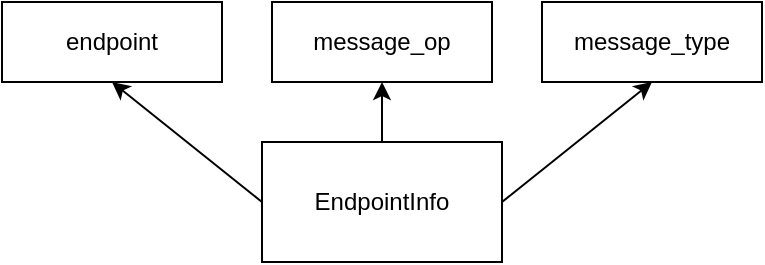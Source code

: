 <mxfile version="24.6.4" type="device">
  <diagram name="Page-1" id="x2sBnHPqiDliDDTYoS2s">
    <mxGraphModel dx="1242" dy="785" grid="1" gridSize="10" guides="1" tooltips="1" connect="1" arrows="1" fold="1" page="1" pageScale="1" pageWidth="827" pageHeight="1169" math="0" shadow="0">
      <root>
        <mxCell id="0" />
        <mxCell id="1" parent="0" />
        <mxCell id="fJOnbpTbUHdrzFDHRs04-1" value="EndpointInfo" style="rounded=0;whiteSpace=wrap;html=1;" vertex="1" parent="1">
          <mxGeometry x="340" y="190" width="120" height="60" as="geometry" />
        </mxCell>
        <mxCell id="fJOnbpTbUHdrzFDHRs04-2" value="endpoint" style="rounded=0;whiteSpace=wrap;html=1;" vertex="1" parent="1">
          <mxGeometry x="210" y="120" width="110" height="40" as="geometry" />
        </mxCell>
        <mxCell id="fJOnbpTbUHdrzFDHRs04-5" value="message_op" style="rounded=0;whiteSpace=wrap;html=1;" vertex="1" parent="1">
          <mxGeometry x="345" y="120" width="110" height="40" as="geometry" />
        </mxCell>
        <mxCell id="fJOnbpTbUHdrzFDHRs04-6" value="message_type" style="rounded=0;whiteSpace=wrap;html=1;" vertex="1" parent="1">
          <mxGeometry x="480" y="120" width="110" height="40" as="geometry" />
        </mxCell>
        <mxCell id="fJOnbpTbUHdrzFDHRs04-7" value="" style="endArrow=classic;html=1;rounded=0;exitX=0;exitY=0.5;exitDx=0;exitDy=0;entryX=0.5;entryY=1;entryDx=0;entryDy=0;" edge="1" parent="1" source="fJOnbpTbUHdrzFDHRs04-1" target="fJOnbpTbUHdrzFDHRs04-2">
          <mxGeometry width="50" height="50" relative="1" as="geometry">
            <mxPoint x="210" y="260" as="sourcePoint" />
            <mxPoint x="260" y="210" as="targetPoint" />
          </mxGeometry>
        </mxCell>
        <mxCell id="fJOnbpTbUHdrzFDHRs04-8" value="" style="endArrow=classic;html=1;rounded=0;exitX=0.5;exitY=0;exitDx=0;exitDy=0;entryX=0.5;entryY=1;entryDx=0;entryDy=0;" edge="1" parent="1" source="fJOnbpTbUHdrzFDHRs04-1" target="fJOnbpTbUHdrzFDHRs04-5">
          <mxGeometry width="50" height="50" relative="1" as="geometry">
            <mxPoint x="350" y="230" as="sourcePoint" />
            <mxPoint x="275" y="170" as="targetPoint" />
          </mxGeometry>
        </mxCell>
        <mxCell id="fJOnbpTbUHdrzFDHRs04-9" value="" style="endArrow=classic;html=1;rounded=0;exitX=1;exitY=0.5;exitDx=0;exitDy=0;entryX=0.5;entryY=1;entryDx=0;entryDy=0;" edge="1" parent="1" source="fJOnbpTbUHdrzFDHRs04-1" target="fJOnbpTbUHdrzFDHRs04-6">
          <mxGeometry width="50" height="50" relative="1" as="geometry">
            <mxPoint x="410" y="200" as="sourcePoint" />
            <mxPoint x="410" y="170" as="targetPoint" />
          </mxGeometry>
        </mxCell>
      </root>
    </mxGraphModel>
  </diagram>
</mxfile>
